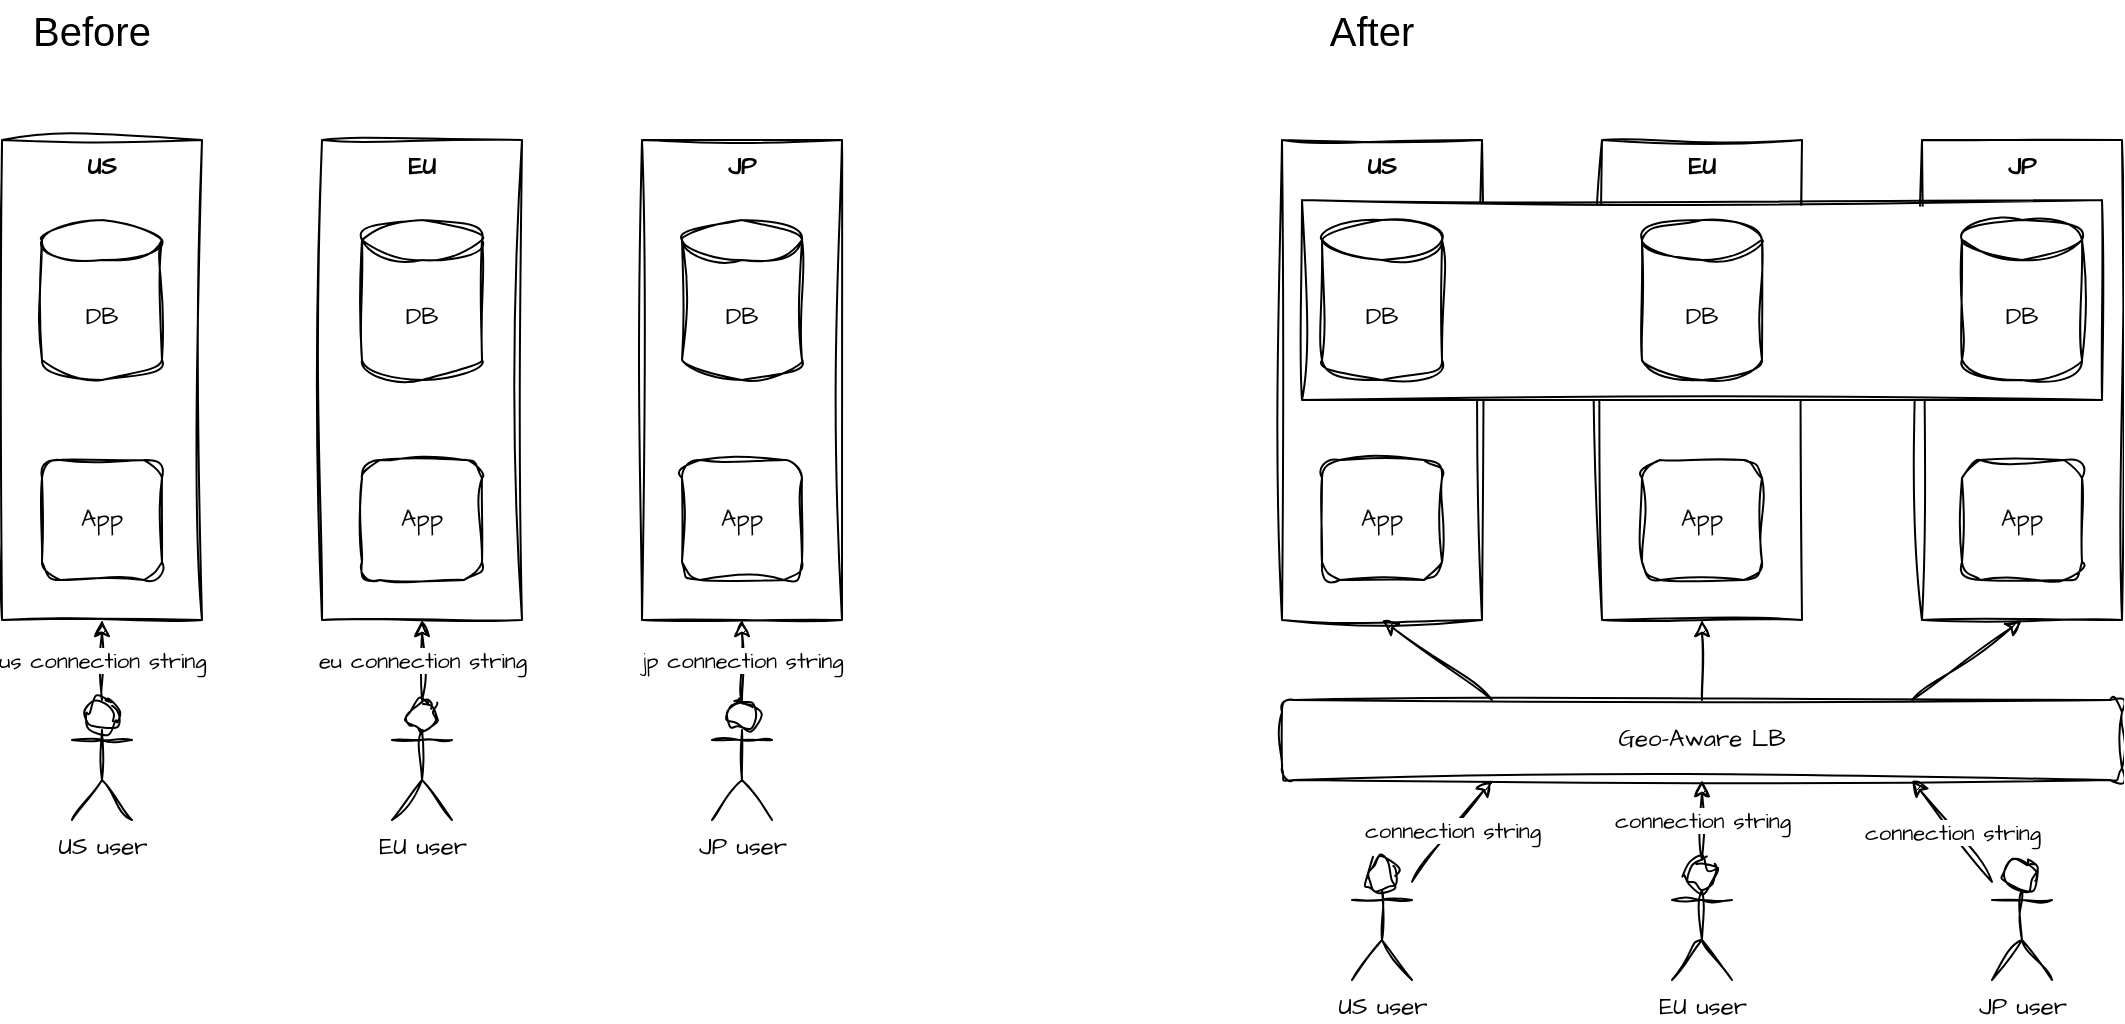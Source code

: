 <mxfile>
    <diagram id="j3HFBLbYk-kf50_Z0AWc" name="Page-1">
        <mxGraphModel dx="1011" dy="862" grid="1" gridSize="10" guides="1" tooltips="1" connect="1" arrows="1" fold="1" page="0" pageScale="1" pageWidth="827" pageHeight="1169" math="0" shadow="0">
            <root>
                <mxCell id="0"/>
                <mxCell id="1" parent="0"/>
                <mxCell id="2" value="&lt;b&gt;US&lt;/b&gt;" style="rounded=0;whiteSpace=wrap;html=1;fillColor=none;verticalAlign=top;shadow=0;fontFamily=Architects Daughter;sketch=1;curveFitting=1;jiggle=2;fontSource=https%3A%2F%2Ffonts.googleapis.com%2Fcss%3Ffamily%3DArchitects%2BDaughter;" parent="1" vertex="1">
                    <mxGeometry y="160" width="100" height="240" as="geometry"/>
                </mxCell>
                <mxCell id="3" value="DB" style="shape=cylinder3;whiteSpace=wrap;html=1;boundedLbl=1;backgroundOutline=1;size=10;fillColor=none;shadow=0;fontFamily=Architects Daughter;sketch=1;curveFitting=1;jiggle=2;fontSource=https%3A%2F%2Ffonts.googleapis.com%2Fcss%3Ffamily%3DArchitects%2BDaughter;" parent="1" vertex="1">
                    <mxGeometry x="20" y="200" width="60" height="80" as="geometry"/>
                </mxCell>
                <mxCell id="4" value="App" style="rounded=1;whiteSpace=wrap;html=1;fillColor=none;shadow=0;fontFamily=Architects Daughter;sketch=1;curveFitting=1;jiggle=2;fontSource=https%3A%2F%2Ffonts.googleapis.com%2Fcss%3Ffamily%3DArchitects%2BDaughter;" parent="1" vertex="1">
                    <mxGeometry x="20" y="320" width="60" height="60" as="geometry"/>
                </mxCell>
                <mxCell id="5" value="&lt;b&gt;EU&lt;/b&gt;" style="rounded=0;whiteSpace=wrap;html=1;fillColor=none;verticalAlign=top;shadow=0;fontFamily=Architects Daughter;sketch=1;curveFitting=1;jiggle=2;fontSource=https%3A%2F%2Ffonts.googleapis.com%2Fcss%3Ffamily%3DArchitects%2BDaughter;" parent="1" vertex="1">
                    <mxGeometry x="160" y="160" width="100" height="240" as="geometry"/>
                </mxCell>
                <mxCell id="6" value="DB" style="shape=cylinder3;whiteSpace=wrap;html=1;boundedLbl=1;backgroundOutline=1;size=10;fillColor=none;shadow=0;fontFamily=Architects Daughter;sketch=1;curveFitting=1;jiggle=2;fontSource=https%3A%2F%2Ffonts.googleapis.com%2Fcss%3Ffamily%3DArchitects%2BDaughter;" parent="1" vertex="1">
                    <mxGeometry x="180" y="200" width="60" height="80" as="geometry"/>
                </mxCell>
                <mxCell id="7" value="App" style="rounded=1;whiteSpace=wrap;html=1;fillColor=none;shadow=0;fontFamily=Architects Daughter;sketch=1;curveFitting=1;jiggle=2;fontSource=https%3A%2F%2Ffonts.googleapis.com%2Fcss%3Ffamily%3DArchitects%2BDaughter;" parent="1" vertex="1">
                    <mxGeometry x="180" y="320" width="60" height="60" as="geometry"/>
                </mxCell>
                <mxCell id="8" value="&lt;b&gt;JP&lt;/b&gt;" style="rounded=0;whiteSpace=wrap;html=1;fillColor=none;verticalAlign=top;shadow=0;fontFamily=Architects Daughter;sketch=1;curveFitting=1;jiggle=2;fontSource=https%3A%2F%2Ffonts.googleapis.com%2Fcss%3Ffamily%3DArchitects%2BDaughter;" parent="1" vertex="1">
                    <mxGeometry x="320" y="160" width="100" height="240" as="geometry"/>
                </mxCell>
                <mxCell id="9" value="DB" style="shape=cylinder3;whiteSpace=wrap;html=1;boundedLbl=1;backgroundOutline=1;size=10;fillColor=none;shadow=0;fontFamily=Architects Daughter;sketch=1;curveFitting=1;jiggle=2;fontSource=https%3A%2F%2Ffonts.googleapis.com%2Fcss%3Ffamily%3DArchitects%2BDaughter;" parent="1" vertex="1">
                    <mxGeometry x="340" y="200" width="60" height="80" as="geometry"/>
                </mxCell>
                <mxCell id="10" value="App" style="rounded=1;whiteSpace=wrap;html=1;fillColor=none;shadow=0;fontFamily=Architects Daughter;sketch=1;curveFitting=1;jiggle=2;fontSource=https%3A%2F%2Ffonts.googleapis.com%2Fcss%3Ffamily%3DArchitects%2BDaughter;" parent="1" vertex="1">
                    <mxGeometry x="340" y="320" width="60" height="60" as="geometry"/>
                </mxCell>
                <mxCell id="12" value="us connection string" style="edgeStyle=none;html=1;entryX=0.5;entryY=1;entryDx=0;entryDy=0;shadow=0;fontFamily=Architects Daughter;sketch=1;curveFitting=1;jiggle=2;fontSource=https%3A%2F%2Ffonts.googleapis.com%2Fcss%3Ffamily%3DArchitects%2BDaughter;" parent="1" source="11" target="2" edge="1">
                    <mxGeometry relative="1" as="geometry"/>
                </mxCell>
                <mxCell id="11" value="US user" style="shape=umlActor;verticalLabelPosition=bottom;verticalAlign=top;html=1;outlineConnect=0;fillColor=none;shadow=0;fontFamily=Architects Daughter;sketch=1;curveFitting=1;jiggle=2;fontSource=https%3A%2F%2Ffonts.googleapis.com%2Fcss%3Ffamily%3DArchitects%2BDaughter;" parent="1" vertex="1">
                    <mxGeometry x="35" y="440" width="30" height="60" as="geometry"/>
                </mxCell>
                <mxCell id="17" value="eu connection string" style="edgeStyle=none;html=1;entryX=0.5;entryY=1;entryDx=0;entryDy=0;shadow=0;fontFamily=Architects Daughter;sketch=1;curveFitting=1;jiggle=2;fontSource=https%3A%2F%2Ffonts.googleapis.com%2Fcss%3Ffamily%3DArchitects%2BDaughter;" parent="1" source="16" target="5" edge="1">
                    <mxGeometry relative="1" as="geometry"/>
                </mxCell>
                <mxCell id="16" value="EU user" style="shape=umlActor;verticalLabelPosition=bottom;verticalAlign=top;html=1;outlineConnect=0;fillColor=none;shadow=0;fontFamily=Architects Daughter;sketch=1;curveFitting=1;jiggle=2;fontSource=https%3A%2F%2Ffonts.googleapis.com%2Fcss%3Ffamily%3DArchitects%2BDaughter;" parent="1" vertex="1">
                    <mxGeometry x="195" y="440" width="30" height="60" as="geometry"/>
                </mxCell>
                <mxCell id="19" value="jp connection string" style="edgeStyle=none;html=1;entryX=0.5;entryY=1;entryDx=0;entryDy=0;shadow=0;fontFamily=Architects Daughter;sketch=1;curveFitting=1;jiggle=2;fontSource=https%3A%2F%2Ffonts.googleapis.com%2Fcss%3Ffamily%3DArchitects%2BDaughter;" parent="1" source="18" target="8" edge="1">
                    <mxGeometry relative="1" as="geometry"/>
                </mxCell>
                <mxCell id="18" value="JP user" style="shape=umlActor;verticalLabelPosition=bottom;verticalAlign=top;html=1;outlineConnect=0;fillColor=none;shadow=0;fontFamily=Architects Daughter;sketch=1;curveFitting=1;jiggle=2;fontSource=https%3A%2F%2Ffonts.googleapis.com%2Fcss%3Ffamily%3DArchitects%2BDaughter;" parent="1" vertex="1">
                    <mxGeometry x="355" y="440" width="30" height="60" as="geometry"/>
                </mxCell>
                <mxCell id="20" value="Before" style="text;html=1;strokeColor=none;fillColor=none;align=center;verticalAlign=middle;whiteSpace=wrap;rounded=0;sketch=1;fontFamily=Helvetica;fontSize=20;" parent="1" vertex="1">
                    <mxGeometry y="90" width="90" height="30" as="geometry"/>
                </mxCell>
                <mxCell id="21" value="&lt;b&gt;US&lt;/b&gt;" style="rounded=0;whiteSpace=wrap;html=1;fillColor=none;verticalAlign=top;shadow=0;fontFamily=Architects Daughter;sketch=1;curveFitting=1;jiggle=2;fontSource=https%3A%2F%2Ffonts.googleapis.com%2Fcss%3Ffamily%3DArchitects%2BDaughter;" parent="1" vertex="1">
                    <mxGeometry x="640" y="160" width="100" height="240" as="geometry"/>
                </mxCell>
                <mxCell id="23" value="App" style="rounded=1;whiteSpace=wrap;html=1;fillColor=none;shadow=0;fontFamily=Architects Daughter;sketch=1;curveFitting=1;jiggle=2;fontSource=https%3A%2F%2Ffonts.googleapis.com%2Fcss%3Ffamily%3DArchitects%2BDaughter;" parent="1" vertex="1">
                    <mxGeometry x="660" y="320" width="60" height="60" as="geometry"/>
                </mxCell>
                <mxCell id="24" value="&lt;b&gt;EU&lt;/b&gt;" style="rounded=0;whiteSpace=wrap;html=1;fillColor=none;verticalAlign=top;shadow=0;fontFamily=Architects Daughter;sketch=1;curveFitting=1;jiggle=2;fontSource=https%3A%2F%2Ffonts.googleapis.com%2Fcss%3Ffamily%3DArchitects%2BDaughter;" parent="1" vertex="1">
                    <mxGeometry x="800" y="160" width="100" height="240" as="geometry"/>
                </mxCell>
                <mxCell id="26" value="App" style="rounded=1;whiteSpace=wrap;html=1;fillColor=none;shadow=0;fontFamily=Architects Daughter;sketch=1;curveFitting=1;jiggle=2;fontSource=https%3A%2F%2Ffonts.googleapis.com%2Fcss%3Ffamily%3DArchitects%2BDaughter;" parent="1" vertex="1">
                    <mxGeometry x="820" y="320" width="60" height="60" as="geometry"/>
                </mxCell>
                <mxCell id="27" value="&lt;b&gt;JP&lt;/b&gt;" style="rounded=0;whiteSpace=wrap;html=1;fillColor=none;verticalAlign=top;shadow=0;fontFamily=Architects Daughter;sketch=1;curveFitting=1;jiggle=2;fontSource=https%3A%2F%2Ffonts.googleapis.com%2Fcss%3Ffamily%3DArchitects%2BDaughter;" parent="1" vertex="1">
                    <mxGeometry x="960" y="160" width="100" height="240" as="geometry"/>
                </mxCell>
                <mxCell id="29" value="App" style="rounded=1;whiteSpace=wrap;html=1;fillColor=none;shadow=0;fontFamily=Architects Daughter;sketch=1;curveFitting=1;jiggle=2;fontSource=https%3A%2F%2Ffonts.googleapis.com%2Fcss%3Ffamily%3DArchitects%2BDaughter;" parent="1" vertex="1">
                    <mxGeometry x="980" y="320" width="60" height="60" as="geometry"/>
                </mxCell>
                <mxCell id="30" value="connection string" style="edgeStyle=none;html=1;entryX=0.25;entryY=1;entryDx=0;entryDy=0;shadow=0;fontFamily=Architects Daughter;sketch=1;curveFitting=1;jiggle=2;fontSource=https%3A%2F%2Ffonts.googleapis.com%2Fcss%3Ffamily%3DArchitects%2BDaughter;" parent="1" source="31" target="37" edge="1">
                    <mxGeometry relative="1" as="geometry"/>
                </mxCell>
                <mxCell id="31" value="US user" style="shape=umlActor;verticalLabelPosition=bottom;verticalAlign=top;html=1;outlineConnect=0;fillColor=none;shadow=0;fontFamily=Architects Daughter;sketch=1;curveFitting=1;jiggle=2;fontSource=https%3A%2F%2Ffonts.googleapis.com%2Fcss%3Ffamily%3DArchitects%2BDaughter;" parent="1" vertex="1">
                    <mxGeometry x="675" y="520" width="30" height="60" as="geometry"/>
                </mxCell>
                <mxCell id="32" value="connection string" style="edgeStyle=none;html=1;entryX=0.5;entryY=1;entryDx=0;entryDy=0;shadow=0;fontFamily=Architects Daughter;sketch=1;curveFitting=1;jiggle=2;fontSource=https%3A%2F%2Ffonts.googleapis.com%2Fcss%3Ffamily%3DArchitects%2BDaughter;" parent="1" source="33" target="37" edge="1">
                    <mxGeometry relative="1" as="geometry">
                        <mxPoint as="offset"/>
                    </mxGeometry>
                </mxCell>
                <mxCell id="33" value="EU user" style="shape=umlActor;verticalLabelPosition=bottom;verticalAlign=top;html=1;outlineConnect=0;fillColor=none;shadow=0;fontFamily=Architects Daughter;sketch=1;curveFitting=1;jiggle=2;fontSource=https%3A%2F%2Ffonts.googleapis.com%2Fcss%3Ffamily%3DArchitects%2BDaughter;" parent="1" vertex="1">
                    <mxGeometry x="835" y="520" width="30" height="60" as="geometry"/>
                </mxCell>
                <mxCell id="34" value="connection string" style="edgeStyle=none;html=1;entryX=0.75;entryY=1;entryDx=0;entryDy=0;shadow=0;fontFamily=Architects Daughter;sketch=1;curveFitting=1;jiggle=2;fontSource=https%3A%2F%2Ffonts.googleapis.com%2Fcss%3Ffamily%3DArchitects%2BDaughter;" parent="1" source="35" target="37" edge="1">
                    <mxGeometry x="-0.011" relative="1" as="geometry">
                        <mxPoint as="offset"/>
                    </mxGeometry>
                </mxCell>
                <mxCell id="35" value="JP user" style="shape=umlActor;verticalLabelPosition=bottom;verticalAlign=top;html=1;outlineConnect=0;fillColor=none;shadow=0;fontFamily=Architects Daughter;sketch=1;curveFitting=1;jiggle=2;fontSource=https%3A%2F%2Ffonts.googleapis.com%2Fcss%3Ffamily%3DArchitects%2BDaughter;" parent="1" vertex="1">
                    <mxGeometry x="995" y="520" width="30" height="60" as="geometry"/>
                </mxCell>
                <mxCell id="36" value="After" style="text;html=1;strokeColor=none;fillColor=none;align=center;verticalAlign=middle;whiteSpace=wrap;rounded=0;sketch=1;fontFamily=Helvetica;fontSize=20;" parent="1" vertex="1">
                    <mxGeometry x="640" y="90" width="90" height="30" as="geometry"/>
                </mxCell>
                <mxCell id="38" style="edgeStyle=none;html=1;exitX=0.25;exitY=0;exitDx=0;exitDy=0;entryX=0.5;entryY=1;entryDx=0;entryDy=0;shadow=0;fontFamily=Architects Daughter;sketch=1;curveFitting=1;jiggle=2;fontSource=https%3A%2F%2Ffonts.googleapis.com%2Fcss%3Ffamily%3DArchitects%2BDaughter;" parent="1" source="37" target="21" edge="1">
                    <mxGeometry relative="1" as="geometry"/>
                </mxCell>
                <mxCell id="39" style="edgeStyle=none;html=1;entryX=0.5;entryY=1;entryDx=0;entryDy=0;shadow=0;fontFamily=Architects Daughter;sketch=1;curveFitting=1;jiggle=2;fontSource=https%3A%2F%2Ffonts.googleapis.com%2Fcss%3Ffamily%3DArchitects%2BDaughter;" parent="1" source="37" target="24" edge="1">
                    <mxGeometry relative="1" as="geometry"/>
                </mxCell>
                <mxCell id="40" style="edgeStyle=none;html=1;exitX=0.75;exitY=0;exitDx=0;exitDy=0;entryX=0.5;entryY=1;entryDx=0;entryDy=0;shadow=0;fontFamily=Architects Daughter;sketch=1;curveFitting=1;jiggle=2;fontSource=https%3A%2F%2Ffonts.googleapis.com%2Fcss%3Ffamily%3DArchitects%2BDaughter;" parent="1" source="37" target="27" edge="1">
                    <mxGeometry relative="1" as="geometry"/>
                </mxCell>
                <mxCell id="37" value="Geo-Aware LB" style="rounded=1;whiteSpace=wrap;html=1;shadow=0;fontFamily=Architects Daughter;fillColor=none;sketch=1;curveFitting=1;jiggle=2;fontSource=https%3A%2F%2Ffonts.googleapis.com%2Fcss%3Ffamily%3DArchitects%2BDaughter;" parent="1" vertex="1">
                    <mxGeometry x="640" y="440" width="420" height="40" as="geometry"/>
                </mxCell>
                <mxCell id="42" value="" style="rounded=0;whiteSpace=wrap;html=1;hachureGap=4;fontFamily=Architects Daughter;fontSize=20;fillColor=default;sketch=1;curveFitting=1;jiggle=2;fontSource=https%3A%2F%2Ffonts.googleapis.com%2Fcss%3Ffamily%3DArchitects%2BDaughter;" parent="1" vertex="1">
                    <mxGeometry x="650" y="190" width="400" height="100" as="geometry"/>
                </mxCell>
                <mxCell id="22" value="DB" style="shape=cylinder3;whiteSpace=wrap;html=1;boundedLbl=1;backgroundOutline=1;size=10;fillColor=none;shadow=0;fontFamily=Architects Daughter;sketch=1;curveFitting=1;jiggle=2;fontSource=https%3A%2F%2Ffonts.googleapis.com%2Fcss%3Ffamily%3DArchitects%2BDaughter;" parent="1" vertex="1">
                    <mxGeometry x="660" y="200" width="60" height="80" as="geometry"/>
                </mxCell>
                <mxCell id="25" value="DB" style="shape=cylinder3;whiteSpace=wrap;html=1;boundedLbl=1;backgroundOutline=1;size=10;fillColor=none;shadow=0;fontFamily=Architects Daughter;sketch=1;curveFitting=1;jiggle=2;fontSource=https%3A%2F%2Ffonts.googleapis.com%2Fcss%3Ffamily%3DArchitects%2BDaughter;" parent="1" vertex="1">
                    <mxGeometry x="820" y="200" width="60" height="80" as="geometry"/>
                </mxCell>
                <mxCell id="28" value="DB" style="shape=cylinder3;whiteSpace=wrap;html=1;boundedLbl=1;backgroundOutline=1;size=10;fillColor=none;shadow=0;fontFamily=Architects Daughter;sketch=1;curveFitting=1;jiggle=2;fontSource=https%3A%2F%2Ffonts.googleapis.com%2Fcss%3Ffamily%3DArchitects%2BDaughter;" parent="1" vertex="1">
                    <mxGeometry x="980" y="200" width="60" height="80" as="geometry"/>
                </mxCell>
            </root>
        </mxGraphModel>
    </diagram>
</mxfile>